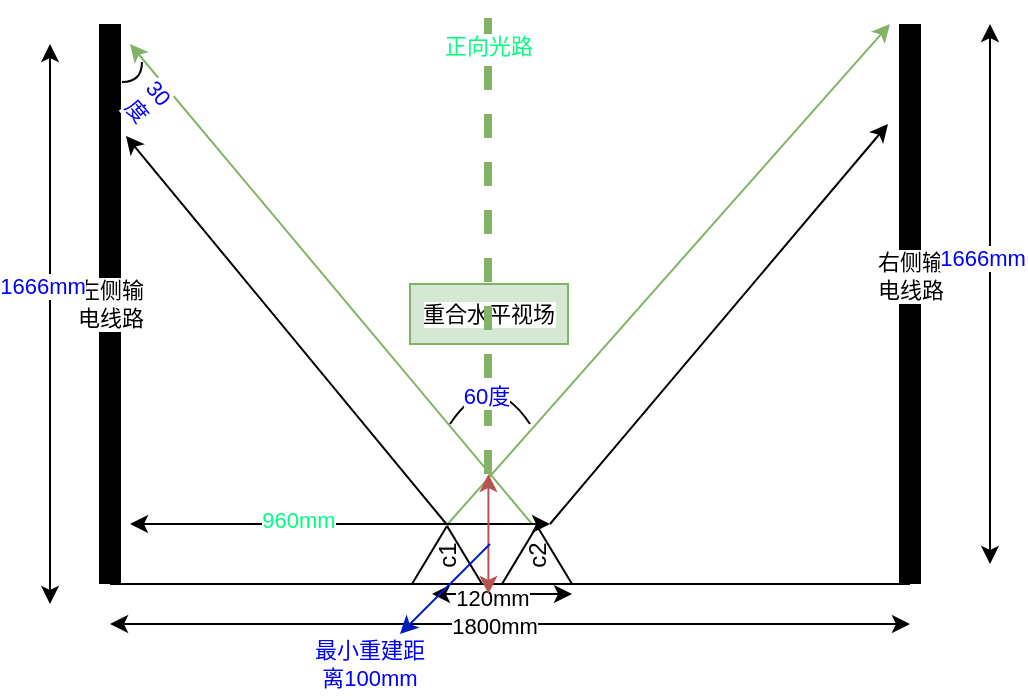 <mxfile version="15.8.6" type="github">
  <diagram id="yJzhwqxlhuKLv5sG5A0b" name="Page-1">
    <mxGraphModel dx="1248" dy="661" grid="0" gridSize="10" guides="0" tooltips="1" connect="0" arrows="0" fold="1" page="0" pageScale="1" pageWidth="1920" pageHeight="1200" math="0" shadow="0">
      <root>
        <mxCell id="0" />
        <mxCell id="1" parent="0" />
        <mxCell id="z0HOXNBgpR-jTwRxvLPo-3" value="" style="endArrow=none;html=1;rounded=0;" edge="1" parent="1">
          <mxGeometry width="50" height="50" relative="1" as="geometry">
            <mxPoint x="290" y="500" as="sourcePoint" />
            <mxPoint x="690" y="500" as="targetPoint" />
          </mxGeometry>
        </mxCell>
        <mxCell id="z0HOXNBgpR-jTwRxvLPo-4" value="" style="endArrow=classic;startArrow=classic;html=1;rounded=0;" edge="1" parent="1">
          <mxGeometry width="50" height="50" relative="1" as="geometry">
            <mxPoint x="290" y="520" as="sourcePoint" />
            <mxPoint x="690" y="520" as="targetPoint" />
          </mxGeometry>
        </mxCell>
        <mxCell id="z0HOXNBgpR-jTwRxvLPo-5" value="1800mm" style="edgeLabel;html=1;align=center;verticalAlign=middle;resizable=0;points=[];" vertex="1" connectable="0" parent="z0HOXNBgpR-jTwRxvLPo-4">
          <mxGeometry x="0.108" y="-1" relative="1" as="geometry">
            <mxPoint x="-30" as="offset" />
          </mxGeometry>
        </mxCell>
        <mxCell id="z0HOXNBgpR-jTwRxvLPo-6" value="左侧输&lt;span style=&quot;color: rgba(0 , 0 , 0 , 0) ; font-family: monospace ; font-size: 0px ; background-color: rgb(248 , 249 , 250)&quot;&gt;%3CmxGraphModel%3E%3Croot%3E%3CmxCell%20id%3D%220%22%2F%3E%3CmxCell%20id%3D%221%22%20parent%3D%220%22%2F%3E%3CmxCell%20id%3D%222%22%20value%3D%22%22%20style%3D%22endArrow%3Dclassic%3Bhtml%3D1%3Brounded%3D0%3BfontSize%3D11%3BstrokeWidth%3D1%3B%22%20edge%3D%221%22%20parent%3D%221%22%3E%3CmxGeometry%20width%3D%2250%22%20height%3D%2250%22%20relative%3D%221%22%20as%3D%22geometry%22%3E%3CmxPoint%20x%3D%22460%22%20y%3D%22475%22%20as%3D%22sourcePoint%22%2F%3E%3CmxPoint%20x%3D%22620%22%20y%3D%22270%22%20as%3D%22targetPoint%22%2F%3E%3C%2FmxGeometry%3E%3C%2FmxCell%3E%3C%2Froot%3E%3C%2FmxGraphModel%3E&lt;/span&gt;&lt;br&gt;电线路" style="endArrow=none;html=1;rounded=0;strokeWidth=11;" edge="1" parent="1">
          <mxGeometry width="50" height="50" relative="1" as="geometry">
            <mxPoint x="290" y="500" as="sourcePoint" />
            <mxPoint x="290" y="220" as="targetPoint" />
          </mxGeometry>
        </mxCell>
        <mxCell id="z0HOXNBgpR-jTwRxvLPo-7" value="" style="endArrow=none;html=1;rounded=0;strokeWidth=11;" edge="1" parent="1">
          <mxGeometry width="50" height="50" relative="1" as="geometry">
            <mxPoint x="690" y="500" as="sourcePoint" />
            <mxPoint x="690" y="220" as="targetPoint" />
          </mxGeometry>
        </mxCell>
        <mxCell id="z0HOXNBgpR-jTwRxvLPo-24" value="&lt;span style=&quot;color: rgb(0 , 0 , 0)&quot;&gt;右侧输&lt;/span&gt;&lt;span style=&quot;color: rgba(0 , 0 , 0 , 0) ; font-family: monospace ; font-size: 0px ; background-color: rgb(248 , 249 , 250)&quot;&gt;%3CmxGraphModel%3E%3Croot%3E%3CmxCell%20id%3D%220%22%2F%3E%3CmxCell%20id%3D%221%22%20parent%3D%220%22%2F%3E%3CmxCell%20id%3D%222%22%20value%3D%22%22%20style%3D%22endArrow%3Dclassic%3Bhtml%3D1%3Brounded%3D0%3BfontSize%3D11%3BstrokeWidth%3D1%3B%22%20edge%3D%221%22%20parent%3D%221%22%3E%3CmxGeometry%20width%3D%2250%22%20height%3D%2250%22%20relative%3D%221%22%20as%3D%22geometry%22%3E%3CmxPoint%20x%3D%22460%22%20y%3D%22475%22%20as%3D%22sourcePoint%22%2F%3E%3CmxPoint%20x%3D%22620%22%20y%3D%22270%22%20as%3D%22targetPoint%22%2F%3E%3C%2FmxGeometry%3E%3C%2FmxCell%3E%3C%2Froot%3E%3C%2FmxGraphModel%3E&lt;/span&gt;&lt;br style=&quot;color: rgb(0 , 0 , 0)&quot;&gt;&lt;span style=&quot;color: rgb(0 , 0 , 0)&quot;&gt;电线路&lt;/span&gt;" style="edgeLabel;html=1;align=center;verticalAlign=middle;resizable=0;points=[];fontSize=11;fontColor=#00FF80;" vertex="1" connectable="0" parent="z0HOXNBgpR-jTwRxvLPo-7">
          <mxGeometry x="0.102" relative="1" as="geometry">
            <mxPoint as="offset" />
          </mxGeometry>
        </mxCell>
        <mxCell id="z0HOXNBgpR-jTwRxvLPo-8" value="c1" style="triangle;whiteSpace=wrap;html=1;rotation=-90;" vertex="1" parent="1">
          <mxGeometry x="444" y="468" width="29" height="35" as="geometry" />
        </mxCell>
        <mxCell id="z0HOXNBgpR-jTwRxvLPo-9" value="c2" style="triangle;whiteSpace=wrap;html=1;rotation=-90;" vertex="1" parent="1">
          <mxGeometry x="489" y="468" width="29" height="35" as="geometry" />
        </mxCell>
        <mxCell id="z0HOXNBgpR-jTwRxvLPo-11" value="" style="endArrow=classic;startArrow=classic;html=1;rounded=0;strokeWidth=1;align=left;" edge="1" parent="1">
          <mxGeometry width="50" height="50" relative="1" as="geometry">
            <mxPoint x="451" y="505" as="sourcePoint" />
            <mxPoint x="521" y="505" as="targetPoint" />
          </mxGeometry>
        </mxCell>
        <mxCell id="z0HOXNBgpR-jTwRxvLPo-12" value="&lt;div style=&quot;text-align: justify&quot;&gt;&lt;span style=&quot;background-color: rgb(255 , 255 , 255)&quot;&gt;120mm&lt;/span&gt;&lt;/div&gt;" style="edgeLabel;html=1;align=center;verticalAlign=middle;resizable=0;points=[];labelBackgroundColor=none;" vertex="1" connectable="0" parent="z0HOXNBgpR-jTwRxvLPo-11">
          <mxGeometry x="-0.166" relative="1" as="geometry">
            <mxPoint x="1" y="2" as="offset" />
          </mxGeometry>
        </mxCell>
        <mxCell id="z0HOXNBgpR-jTwRxvLPo-15" value="" style="endArrow=classic;html=1;rounded=0;fontSize=11;strokeWidth=1;" edge="1" parent="1">
          <mxGeometry width="50" height="50" relative="1" as="geometry">
            <mxPoint x="459" y="471" as="sourcePoint" />
            <mxPoint x="298" y="276" as="targetPoint" />
          </mxGeometry>
        </mxCell>
        <mxCell id="z0HOXNBgpR-jTwRxvLPo-17" value="" style="endArrow=classic;html=1;rounded=0;fontSize=11;strokeWidth=1;fillColor=#d5e8d4;strokeColor=#82b366;" edge="1" parent="1">
          <mxGeometry width="50" height="50" relative="1" as="geometry">
            <mxPoint x="458" y="471" as="sourcePoint" />
            <mxPoint x="680" y="220" as="targetPoint" />
          </mxGeometry>
        </mxCell>
        <mxCell id="z0HOXNBgpR-jTwRxvLPo-18" value="" style="endArrow=classic;html=1;rounded=0;fontSize=11;strokeWidth=1;fontColor=#FF3333;fillColor=#d5e8d4;strokeColor=#82b366;" edge="1" parent="1">
          <mxGeometry width="50" height="50" relative="1" as="geometry">
            <mxPoint x="501" y="470" as="sourcePoint" />
            <mxPoint x="300" y="230" as="targetPoint" />
          </mxGeometry>
        </mxCell>
        <mxCell id="z0HOXNBgpR-jTwRxvLPo-19" value="" style="endArrow=classic;html=1;rounded=0;fontSize=11;strokeWidth=1;" edge="1" parent="1">
          <mxGeometry width="50" height="50" relative="1" as="geometry">
            <mxPoint x="510" y="470" as="sourcePoint" />
            <mxPoint x="679" y="270" as="targetPoint" />
          </mxGeometry>
        </mxCell>
        <mxCell id="z0HOXNBgpR-jTwRxvLPo-20" value="重合水平视场" style="text;html=1;strokeColor=#82b366;fillColor=#d5e8d4;align=center;verticalAlign=middle;whiteSpace=wrap;rounded=0;labelBackgroundColor=#FFFFFF;fontSize=11;" vertex="1" parent="1">
          <mxGeometry x="440" y="350" width="79" height="30" as="geometry" />
        </mxCell>
        <mxCell id="z0HOXNBgpR-jTwRxvLPo-22" value="" style="endArrow=none;html=1;rounded=0;fontSize=11;fontColor=#FF3333;strokeWidth=4;fillColor=#d5e8d4;strokeColor=#82b366;dashed=1;endFill=0;" edge="1" parent="1">
          <mxGeometry width="50" height="50" relative="1" as="geometry">
            <mxPoint x="479" y="445" as="sourcePoint" />
            <mxPoint x="479" y="210" as="targetPoint" />
          </mxGeometry>
        </mxCell>
        <mxCell id="z0HOXNBgpR-jTwRxvLPo-23" value="&lt;font color=&quot;#00ff80&quot;&gt;正向光路&lt;/font&gt;" style="edgeLabel;html=1;align=center;verticalAlign=middle;resizable=0;points=[];fontSize=11;fontColor=#FF3333;" vertex="1" connectable="0" parent="z0HOXNBgpR-jTwRxvLPo-22">
          <mxGeometry x="0.821" relative="1" as="geometry">
            <mxPoint as="offset" />
          </mxGeometry>
        </mxCell>
        <mxCell id="z0HOXNBgpR-jTwRxvLPo-25" value="" style="endArrow=classic;startArrow=classic;html=1;rounded=0;fontSize=11;fontColor=#00FF80;strokeWidth=1;" edge="1" parent="1">
          <mxGeometry width="50" height="50" relative="1" as="geometry">
            <mxPoint x="300" y="470" as="sourcePoint" />
            <mxPoint x="510" y="470" as="targetPoint" />
          </mxGeometry>
        </mxCell>
        <mxCell id="z0HOXNBgpR-jTwRxvLPo-26" value="960mm" style="edgeLabel;html=1;align=center;verticalAlign=middle;resizable=0;points=[];fontSize=11;fontColor=#00FF80;" vertex="1" connectable="0" parent="z0HOXNBgpR-jTwRxvLPo-25">
          <mxGeometry x="-0.198" y="2" relative="1" as="geometry">
            <mxPoint as="offset" />
          </mxGeometry>
        </mxCell>
        <mxCell id="z0HOXNBgpR-jTwRxvLPo-27" value="" style="endArrow=classic;startArrow=classic;html=1;rounded=0;fontSize=11;fontColor=#00FF80;strokeWidth=1;fillColor=#f8cecc;strokeColor=#b85450;" edge="1" parent="1">
          <mxGeometry width="50" height="50" relative="1" as="geometry">
            <mxPoint x="479.21" y="505" as="sourcePoint" />
            <mxPoint x="479.21" y="445" as="targetPoint" />
          </mxGeometry>
        </mxCell>
        <mxCell id="z0HOXNBgpR-jTwRxvLPo-29" value="" style="endArrow=classic;html=1;rounded=0;fontSize=11;fontColor=#00FF80;strokeWidth=1;fillColor=#0050ef;strokeColor=#001DBC;" edge="1" parent="1" target="z0HOXNBgpR-jTwRxvLPo-30">
          <mxGeometry width="50" height="50" relative="1" as="geometry">
            <mxPoint x="480" y="480" as="sourcePoint" />
            <mxPoint x="420" y="540" as="targetPoint" />
          </mxGeometry>
        </mxCell>
        <mxCell id="z0HOXNBgpR-jTwRxvLPo-30" value="&lt;font color=&quot;#0000ff&quot;&gt;最小重建距离100mm&lt;/font&gt;" style="text;html=1;strokeColor=none;fillColor=none;align=center;verticalAlign=middle;whiteSpace=wrap;rounded=0;labelBackgroundColor=#FFFFFF;fontSize=11;fontColor=#00FF80;" vertex="1" parent="1">
          <mxGeometry x="390" y="525" width="60" height="30" as="geometry" />
        </mxCell>
        <mxCell id="z0HOXNBgpR-jTwRxvLPo-32" value="30度" style="text;html=1;strokeColor=none;fillColor=none;align=center;verticalAlign=middle;whiteSpace=wrap;rounded=0;labelBackgroundColor=#FFFFFF;fontSize=11;fontColor=#0000FF;rotation=50;" vertex="1" parent="1">
          <mxGeometry x="304" y="249" width="10" height="20" as="geometry" />
        </mxCell>
        <mxCell id="z0HOXNBgpR-jTwRxvLPo-34" value="" style="curved=1;endArrow=none;html=1;rounded=0;fontSize=11;fontColor=#0000FF;strokeWidth=1;endFill=0;" edge="1" parent="1">
          <mxGeometry width="50" height="50" relative="1" as="geometry">
            <mxPoint x="296" y="249" as="sourcePoint" />
            <mxPoint x="306" y="239" as="targetPoint" />
            <Array as="points">
              <mxPoint x="306" y="249" />
            </Array>
          </mxGeometry>
        </mxCell>
        <mxCell id="z0HOXNBgpR-jTwRxvLPo-35" value="" style="endArrow=classic;startArrow=classic;html=1;rounded=0;fontSize=11;fontColor=#0000FF;strokeWidth=1;" edge="1" parent="1">
          <mxGeometry width="50" height="50" relative="1" as="geometry">
            <mxPoint x="730" y="490" as="sourcePoint" />
            <mxPoint x="730" y="220" as="targetPoint" />
          </mxGeometry>
        </mxCell>
        <mxCell id="z0HOXNBgpR-jTwRxvLPo-36" value="1666mm" style="edgeLabel;html=1;align=center;verticalAlign=middle;resizable=0;points=[];fontSize=11;fontColor=#0000FF;" vertex="1" connectable="0" parent="z0HOXNBgpR-jTwRxvLPo-35">
          <mxGeometry x="0.137" y="4" relative="1" as="geometry">
            <mxPoint as="offset" />
          </mxGeometry>
        </mxCell>
        <mxCell id="z0HOXNBgpR-jTwRxvLPo-37" value="" style="endArrow=classic;startArrow=classic;html=1;rounded=0;fontSize=11;fontColor=#0000FF;strokeWidth=1;" edge="1" parent="1">
          <mxGeometry width="50" height="50" relative="1" as="geometry">
            <mxPoint x="260" y="510" as="sourcePoint" />
            <mxPoint x="260" y="230" as="targetPoint" />
          </mxGeometry>
        </mxCell>
        <mxCell id="z0HOXNBgpR-jTwRxvLPo-38" value="1666mm" style="edgeLabel;html=1;align=center;verticalAlign=middle;resizable=0;points=[];fontSize=11;fontColor=#0000FF;" vertex="1" connectable="0" parent="z0HOXNBgpR-jTwRxvLPo-37">
          <mxGeometry x="0.137" y="4" relative="1" as="geometry">
            <mxPoint as="offset" />
          </mxGeometry>
        </mxCell>
        <mxCell id="z0HOXNBgpR-jTwRxvLPo-40" value="" style="curved=1;endArrow=none;html=1;rounded=0;fontSize=11;fontColor=#0000FF;strokeWidth=1;endFill=0;" edge="1" parent="1">
          <mxGeometry width="50" height="50" relative="1" as="geometry">
            <mxPoint x="500" y="420" as="sourcePoint" />
            <mxPoint x="460" y="420" as="targetPoint" />
            <Array as="points">
              <mxPoint x="480" y="390" />
            </Array>
          </mxGeometry>
        </mxCell>
        <mxCell id="z0HOXNBgpR-jTwRxvLPo-41" value="60度" style="edgeLabel;html=1;align=center;verticalAlign=middle;resizable=0;points=[];fontSize=11;fontColor=#0000FF;" vertex="1" connectable="0" parent="z0HOXNBgpR-jTwRxvLPo-40">
          <mxGeometry x="0.402" y="7" relative="1" as="geometry">
            <mxPoint as="offset" />
          </mxGeometry>
        </mxCell>
      </root>
    </mxGraphModel>
  </diagram>
</mxfile>
